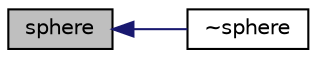 digraph "sphere"
{
  bgcolor="transparent";
  edge [fontname="Helvetica",fontsize="10",labelfontname="Helvetica",labelfontsize="10"];
  node [fontname="Helvetica",fontsize="10",shape=record];
  rankdir="LR";
  Node1 [label="sphere",height=0.2,width=0.4,color="black", fillcolor="grey75", style="filled" fontcolor="black"];
  Node1 -> Node2 [dir="back",color="midnightblue",fontsize="10",style="solid",fontname="Helvetica"];
  Node2 [label="~sphere",height=0.2,width=0.4,color="black",URL="$classFoam_1_1RBD_1_1sphere.html#a01eecebea394ae376c118c52aac6660f",tooltip="Destructor. "];
}

